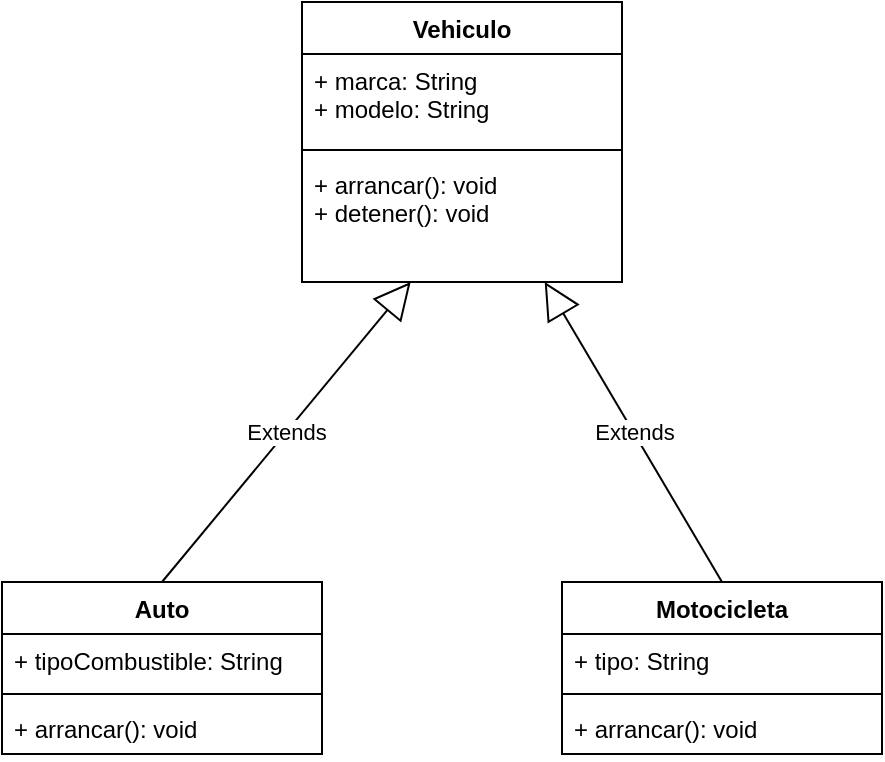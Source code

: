 <mxfile version="22.1.3" type="github">
  <diagram name="Page-1" id="9f46799a-70d6-7492-0946-bef42562c5a5">
    <mxGraphModel dx="1434" dy="758" grid="1" gridSize="10" guides="1" tooltips="1" connect="1" arrows="1" fold="1" page="1" pageScale="1" pageWidth="1100" pageHeight="850" background="none" math="0" shadow="0">
      <root>
        <mxCell id="0" />
        <mxCell id="1" parent="0" />
        <mxCell id="zfTpgpJXk4IVA7FgxSVm-10" value="Vehiculo" style="swimlane;fontStyle=1;align=center;verticalAlign=top;childLayout=stackLayout;horizontal=1;startSize=26;horizontalStack=0;resizeParent=1;resizeParentMax=0;resizeLast=0;collapsible=1;marginBottom=0;whiteSpace=wrap;html=1;labelBackgroundColor=none;" vertex="1" parent="1">
          <mxGeometry x="390" y="170" width="160" height="140" as="geometry" />
        </mxCell>
        <mxCell id="zfTpgpJXk4IVA7FgxSVm-11" value="+ marca: String&lt;br&gt;+ modelo: String" style="text;strokeColor=none;fillColor=none;align=left;verticalAlign=top;spacingLeft=4;spacingRight=4;overflow=hidden;rotatable=0;points=[[0,0.5],[1,0.5]];portConstraint=eastwest;whiteSpace=wrap;html=1;labelBackgroundColor=none;" vertex="1" parent="zfTpgpJXk4IVA7FgxSVm-10">
          <mxGeometry y="26" width="160" height="44" as="geometry" />
        </mxCell>
        <mxCell id="zfTpgpJXk4IVA7FgxSVm-12" value="" style="line;strokeWidth=1;fillColor=none;align=left;verticalAlign=middle;spacingTop=-1;spacingLeft=3;spacingRight=3;rotatable=0;labelPosition=right;points=[];portConstraint=eastwest;labelBackgroundColor=none;" vertex="1" parent="zfTpgpJXk4IVA7FgxSVm-10">
          <mxGeometry y="70" width="160" height="8" as="geometry" />
        </mxCell>
        <mxCell id="zfTpgpJXk4IVA7FgxSVm-13" value="+ arrancar(): void&lt;br&gt;+ detener(): void" style="text;strokeColor=none;fillColor=none;align=left;verticalAlign=top;spacingLeft=4;spacingRight=4;overflow=hidden;rotatable=0;points=[[0,0.5],[1,0.5]];portConstraint=eastwest;whiteSpace=wrap;html=1;labelBackgroundColor=none;" vertex="1" parent="zfTpgpJXk4IVA7FgxSVm-10">
          <mxGeometry y="78" width="160" height="62" as="geometry" />
        </mxCell>
        <mxCell id="zfTpgpJXk4IVA7FgxSVm-14" value="Auto" style="swimlane;fontStyle=1;align=center;verticalAlign=top;childLayout=stackLayout;horizontal=1;startSize=26;horizontalStack=0;resizeParent=1;resizeParentMax=0;resizeLast=0;collapsible=1;marginBottom=0;whiteSpace=wrap;html=1;labelBackgroundColor=none;" vertex="1" parent="1">
          <mxGeometry x="240" y="460" width="160" height="86" as="geometry" />
        </mxCell>
        <mxCell id="zfTpgpJXk4IVA7FgxSVm-15" value="+ tipoCombustible: String" style="text;strokeColor=none;fillColor=none;align=left;verticalAlign=top;spacingLeft=4;spacingRight=4;overflow=hidden;rotatable=0;points=[[0,0.5],[1,0.5]];portConstraint=eastwest;whiteSpace=wrap;html=1;labelBackgroundColor=none;" vertex="1" parent="zfTpgpJXk4IVA7FgxSVm-14">
          <mxGeometry y="26" width="160" height="26" as="geometry" />
        </mxCell>
        <mxCell id="zfTpgpJXk4IVA7FgxSVm-16" value="" style="line;strokeWidth=1;fillColor=none;align=left;verticalAlign=middle;spacingTop=-1;spacingLeft=3;spacingRight=3;rotatable=0;labelPosition=right;points=[];portConstraint=eastwest;labelBackgroundColor=none;" vertex="1" parent="zfTpgpJXk4IVA7FgxSVm-14">
          <mxGeometry y="52" width="160" height="8" as="geometry" />
        </mxCell>
        <mxCell id="zfTpgpJXk4IVA7FgxSVm-17" value="+ arrancar(): void" style="text;strokeColor=none;fillColor=none;align=left;verticalAlign=top;spacingLeft=4;spacingRight=4;overflow=hidden;rotatable=0;points=[[0,0.5],[1,0.5]];portConstraint=eastwest;whiteSpace=wrap;html=1;labelBackgroundColor=none;" vertex="1" parent="zfTpgpJXk4IVA7FgxSVm-14">
          <mxGeometry y="60" width="160" height="26" as="geometry" />
        </mxCell>
        <mxCell id="zfTpgpJXk4IVA7FgxSVm-19" value="Extends" style="endArrow=block;endSize=16;endFill=0;html=1;rounded=0;exitX=0.5;exitY=0;exitDx=0;exitDy=0;" edge="1" parent="1" source="zfTpgpJXk4IVA7FgxSVm-14" target="zfTpgpJXk4IVA7FgxSVm-13">
          <mxGeometry width="160" relative="1" as="geometry">
            <mxPoint x="470" y="510" as="sourcePoint" />
            <mxPoint x="630" y="510" as="targetPoint" />
          </mxGeometry>
        </mxCell>
        <mxCell id="zfTpgpJXk4IVA7FgxSVm-20" value="Motocicleta" style="swimlane;fontStyle=1;align=center;verticalAlign=top;childLayout=stackLayout;horizontal=1;startSize=26;horizontalStack=0;resizeParent=1;resizeParentMax=0;resizeLast=0;collapsible=1;marginBottom=0;whiteSpace=wrap;html=1;" vertex="1" parent="1">
          <mxGeometry x="520" y="460" width="160" height="86" as="geometry" />
        </mxCell>
        <mxCell id="zfTpgpJXk4IVA7FgxSVm-21" value="+ tipo: String" style="text;strokeColor=none;fillColor=none;align=left;verticalAlign=top;spacingLeft=4;spacingRight=4;overflow=hidden;rotatable=0;points=[[0,0.5],[1,0.5]];portConstraint=eastwest;whiteSpace=wrap;html=1;" vertex="1" parent="zfTpgpJXk4IVA7FgxSVm-20">
          <mxGeometry y="26" width="160" height="26" as="geometry" />
        </mxCell>
        <mxCell id="zfTpgpJXk4IVA7FgxSVm-22" value="" style="line;strokeWidth=1;fillColor=none;align=left;verticalAlign=middle;spacingTop=-1;spacingLeft=3;spacingRight=3;rotatable=0;labelPosition=right;points=[];portConstraint=eastwest;strokeColor=inherit;" vertex="1" parent="zfTpgpJXk4IVA7FgxSVm-20">
          <mxGeometry y="52" width="160" height="8" as="geometry" />
        </mxCell>
        <mxCell id="zfTpgpJXk4IVA7FgxSVm-23" value="+ arrancar(): void" style="text;strokeColor=none;fillColor=none;align=left;verticalAlign=top;spacingLeft=4;spacingRight=4;overflow=hidden;rotatable=0;points=[[0,0.5],[1,0.5]];portConstraint=eastwest;whiteSpace=wrap;html=1;" vertex="1" parent="zfTpgpJXk4IVA7FgxSVm-20">
          <mxGeometry y="60" width="160" height="26" as="geometry" />
        </mxCell>
        <mxCell id="zfTpgpJXk4IVA7FgxSVm-24" value="Extends" style="endArrow=block;endSize=16;endFill=0;html=1;rounded=0;exitX=0.5;exitY=0;exitDx=0;exitDy=0;" edge="1" parent="1" source="zfTpgpJXk4IVA7FgxSVm-20" target="zfTpgpJXk4IVA7FgxSVm-10">
          <mxGeometry width="160" relative="1" as="geometry">
            <mxPoint x="470" y="510" as="sourcePoint" />
            <mxPoint x="630" y="510" as="targetPoint" />
          </mxGeometry>
        </mxCell>
      </root>
    </mxGraphModel>
  </diagram>
</mxfile>
